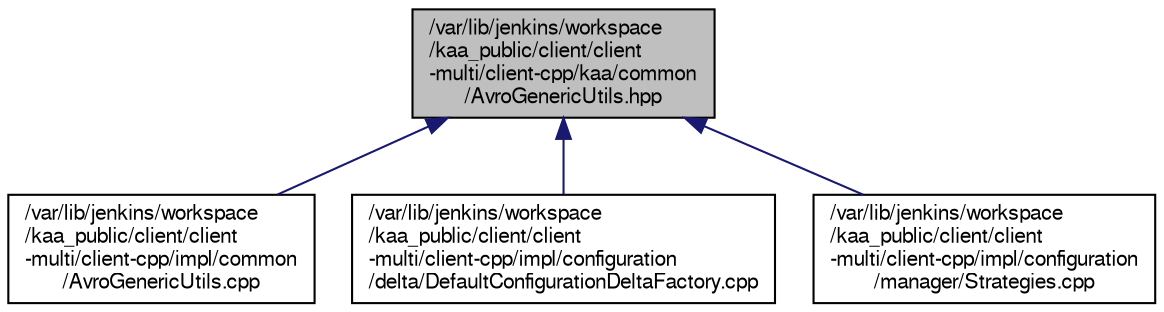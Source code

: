 digraph "/var/lib/jenkins/workspace/kaa_public/client/client-multi/client-cpp/kaa/common/AvroGenericUtils.hpp"
{
  bgcolor="transparent";
  edge [fontname="FreeSans",fontsize="10",labelfontname="FreeSans",labelfontsize="10"];
  node [fontname="FreeSans",fontsize="10",shape=record];
  Node1 [label="/var/lib/jenkins/workspace\l/kaa_public/client/client\l-multi/client-cpp/kaa/common\l/AvroGenericUtils.hpp",height=0.2,width=0.4,color="black", fillcolor="grey75", style="filled" fontcolor="black"];
  Node1 -> Node2 [dir="back",color="midnightblue",fontsize="10",style="solid",fontname="FreeSans"];
  Node2 [label="/var/lib/jenkins/workspace\l/kaa_public/client/client\l-multi/client-cpp/impl/common\l/AvroGenericUtils.cpp",height=0.2,width=0.4,color="black",URL="$AvroGenericUtils_8cpp.html"];
  Node1 -> Node3 [dir="back",color="midnightblue",fontsize="10",style="solid",fontname="FreeSans"];
  Node3 [label="/var/lib/jenkins/workspace\l/kaa_public/client/client\l-multi/client-cpp/impl/configuration\l/delta/DefaultConfigurationDeltaFactory.cpp",height=0.2,width=0.4,color="black",URL="$DefaultConfigurationDeltaFactory_8cpp.html"];
  Node1 -> Node4 [dir="back",color="midnightblue",fontsize="10",style="solid",fontname="FreeSans"];
  Node4 [label="/var/lib/jenkins/workspace\l/kaa_public/client/client\l-multi/client-cpp/impl/configuration\l/manager/Strategies.cpp",height=0.2,width=0.4,color="black",URL="$Strategies_8cpp.html"];
}

